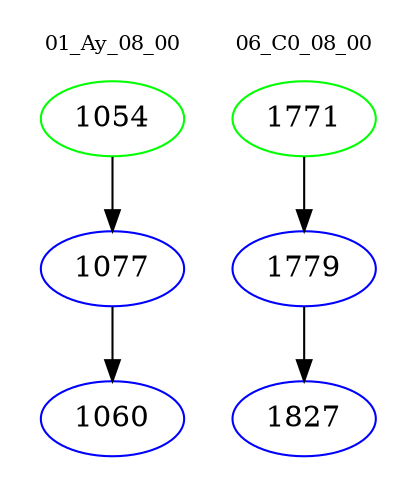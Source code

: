 digraph{
subgraph cluster_0 {
color = white
label = "01_Ay_08_00";
fontsize=10;
T0_1054 [label="1054", color="green"]
T0_1054 -> T0_1077 [color="black"]
T0_1077 [label="1077", color="blue"]
T0_1077 -> T0_1060 [color="black"]
T0_1060 [label="1060", color="blue"]
}
subgraph cluster_1 {
color = white
label = "06_C0_08_00";
fontsize=10;
T1_1771 [label="1771", color="green"]
T1_1771 -> T1_1779 [color="black"]
T1_1779 [label="1779", color="blue"]
T1_1779 -> T1_1827 [color="black"]
T1_1827 [label="1827", color="blue"]
}
}
